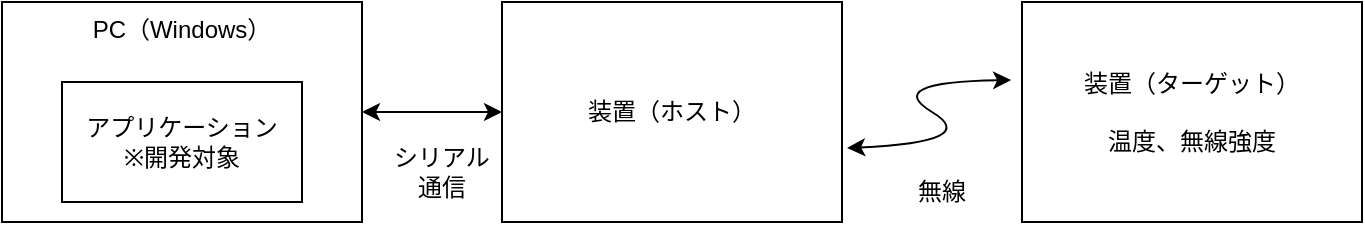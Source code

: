 <mxfile>
    <diagram id="LxXqGhKRFAd7wS5ChR2w" name="ページ1">
        <mxGraphModel dx="1196" dy="340" grid="1" gridSize="10" guides="1" tooltips="1" connect="1" arrows="1" fold="1" page="1" pageScale="1" pageWidth="1169" pageHeight="827" math="0" shadow="0">
            <root>
                <mxCell id="0"/>
                <mxCell id="1" parent="0"/>
                <mxCell id="5" style="edgeStyle=none;html=1;exitX=1;exitY=0.5;exitDx=0;exitDy=0;entryX=0;entryY=0.5;entryDx=0;entryDy=0;endArrow=classic;endFill=1;startArrow=classic;startFill=1;" parent="1" source="2" target="4" edge="1">
                    <mxGeometry relative="1" as="geometry"/>
                </mxCell>
                <mxCell id="2" value="PC（Windows）&lt;br&gt;" style="rounded=0;whiteSpace=wrap;html=1;horizontal=1;verticalAlign=top;" parent="1" vertex="1">
                    <mxGeometry x="210" y="70" width="180" height="110" as="geometry"/>
                </mxCell>
                <mxCell id="3" value="アプリケーション&lt;br&gt;※開発対象" style="rounded=0;whiteSpace=wrap;html=1;" parent="1" vertex="1">
                    <mxGeometry x="240" y="110" width="120" height="60" as="geometry"/>
                </mxCell>
                <mxCell id="4" value="装置（ホスト）" style="rounded=0;whiteSpace=wrap;html=1;" parent="1" vertex="1">
                    <mxGeometry x="460" y="70" width="170" height="110" as="geometry"/>
                </mxCell>
                <mxCell id="6" value="シリアル通信" style="text;html=1;strokeColor=none;fillColor=none;align=center;verticalAlign=middle;whiteSpace=wrap;rounded=0;" parent="1" vertex="1">
                    <mxGeometry x="400" y="140" width="60" height="30" as="geometry"/>
                </mxCell>
                <mxCell id="7" value="" style="curved=1;endArrow=classic;html=1;startArrow=classic;startFill=1;exitX=1.015;exitY=0.664;exitDx=0;exitDy=0;exitPerimeter=0;entryX=-0.032;entryY=0.355;entryDx=0;entryDy=0;entryPerimeter=0;" parent="1" edge="1" target="9" source="4">
                    <mxGeometry width="50" height="50" relative="1" as="geometry">
                        <mxPoint x="650" y="140" as="sourcePoint"/>
                        <mxPoint x="700" y="110" as="targetPoint"/>
                        <Array as="points">
                            <mxPoint x="700" y="140"/>
                            <mxPoint x="650" y="110"/>
                        </Array>
                    </mxGeometry>
                </mxCell>
                <mxCell id="8" value="無線" style="text;html=1;strokeColor=none;fillColor=none;align=center;verticalAlign=middle;whiteSpace=wrap;rounded=0;" parent="1" vertex="1">
                    <mxGeometry x="650" y="150" width="60" height="30" as="geometry"/>
                </mxCell>
                <mxCell id="9" value="装置（ターゲット）&lt;br&gt;&lt;br&gt;温度、無線強度" style="rounded=0;whiteSpace=wrap;html=1;" parent="1" vertex="1">
                    <mxGeometry x="720" y="70" width="170" height="110" as="geometry"/>
                </mxCell>
            </root>
        </mxGraphModel>
    </diagram>
</mxfile>